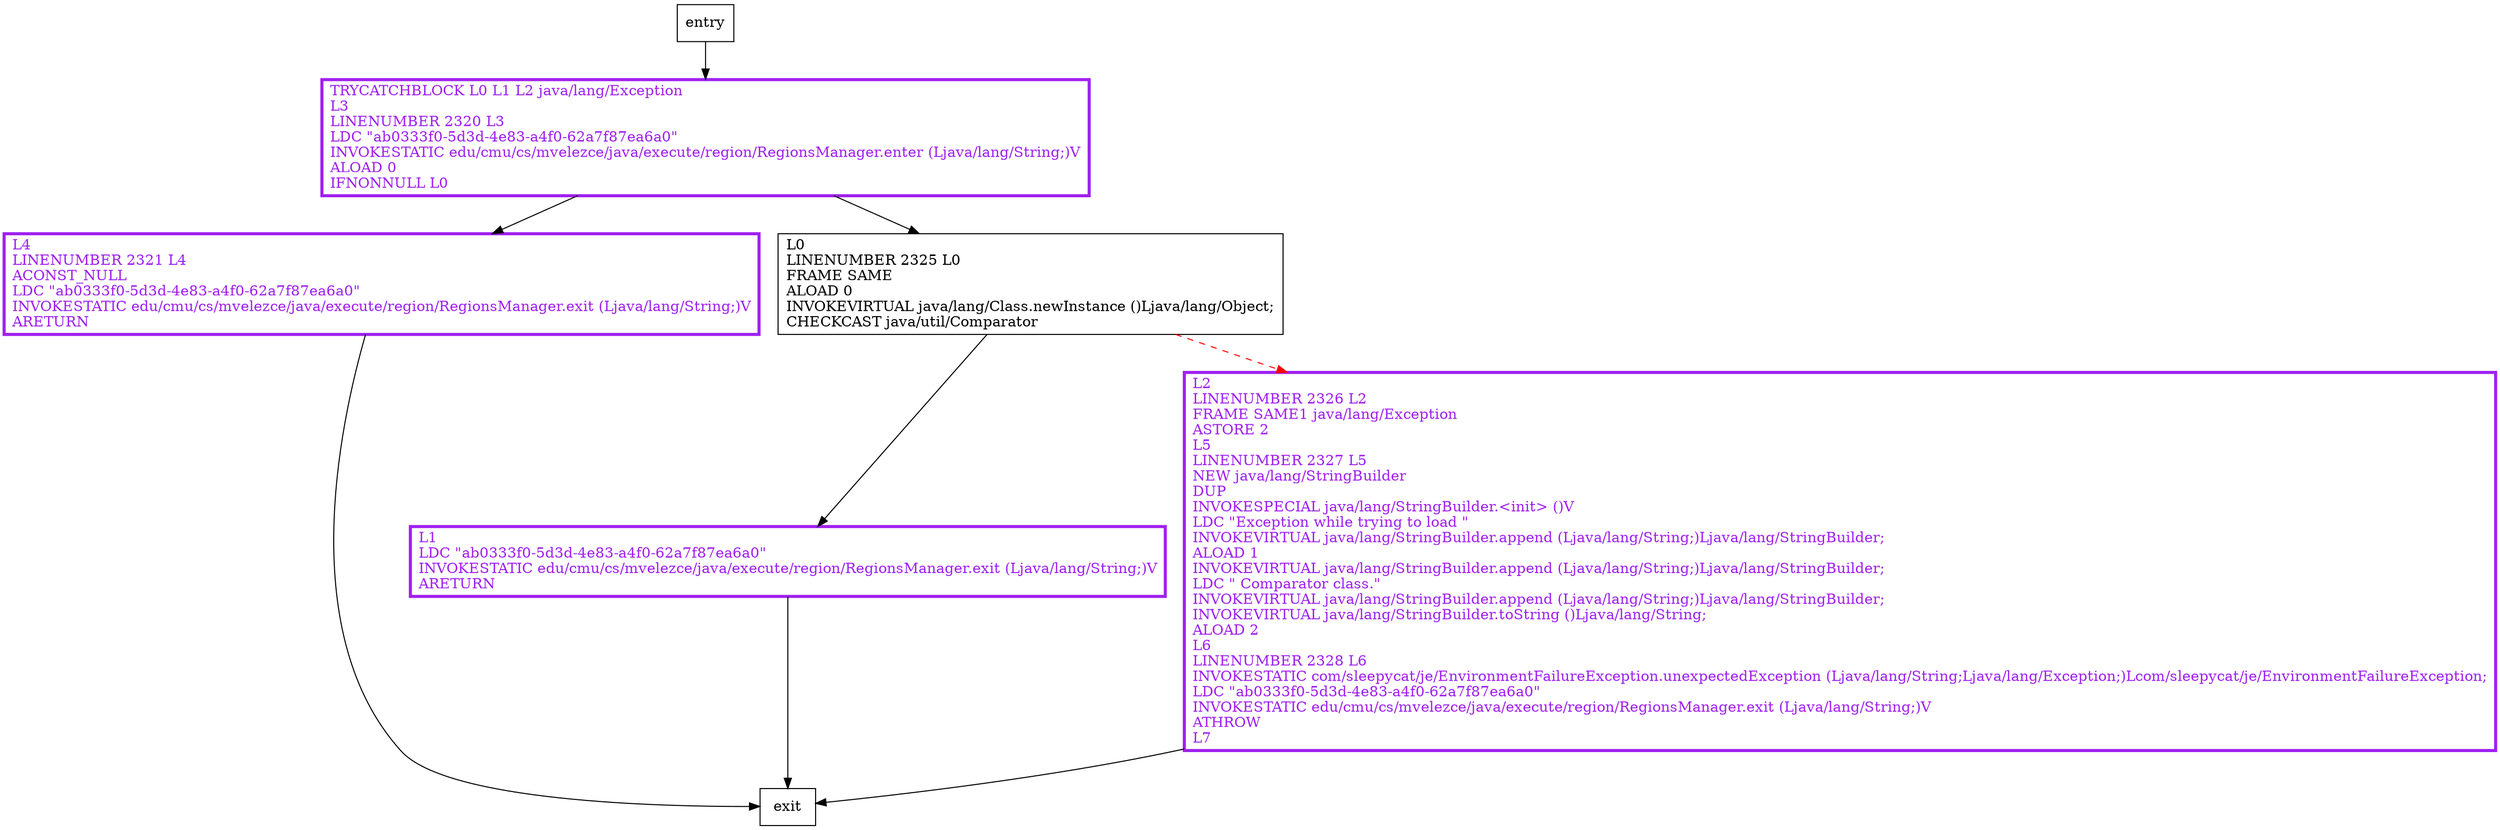 digraph instantiateComparator {
node [shape=record];
787774335 [label="L4\lLINENUMBER 2321 L4\lACONST_NULL\lLDC \"ab0333f0-5d3d-4e83-a4f0-62a7f87ea6a0\"\lINVOKESTATIC edu/cmu/cs/mvelezce/java/execute/region/RegionsManager.exit (Ljava/lang/String;)V\lARETURN\l"];
1057752329 [label="L1\lLDC \"ab0333f0-5d3d-4e83-a4f0-62a7f87ea6a0\"\lINVOKESTATIC edu/cmu/cs/mvelezce/java/execute/region/RegionsManager.exit (Ljava/lang/String;)V\lARETURN\l"];
1801586594 [label="TRYCATCHBLOCK L0 L1 L2 java/lang/Exception\lL3\lLINENUMBER 2320 L3\lLDC \"ab0333f0-5d3d-4e83-a4f0-62a7f87ea6a0\"\lINVOKESTATIC edu/cmu/cs/mvelezce/java/execute/region/RegionsManager.enter (Ljava/lang/String;)V\lALOAD 0\lIFNONNULL L0\l"];
1431316832 [label="L2\lLINENUMBER 2326 L2\lFRAME SAME1 java/lang/Exception\lASTORE 2\lL5\lLINENUMBER 2327 L5\lNEW java/lang/StringBuilder\lDUP\lINVOKESPECIAL java/lang/StringBuilder.\<init\> ()V\lLDC \"Exception while trying to load \"\lINVOKEVIRTUAL java/lang/StringBuilder.append (Ljava/lang/String;)Ljava/lang/StringBuilder;\lALOAD 1\lINVOKEVIRTUAL java/lang/StringBuilder.append (Ljava/lang/String;)Ljava/lang/StringBuilder;\lLDC \" Comparator class.\"\lINVOKEVIRTUAL java/lang/StringBuilder.append (Ljava/lang/String;)Ljava/lang/StringBuilder;\lINVOKEVIRTUAL java/lang/StringBuilder.toString ()Ljava/lang/String;\lALOAD 2\lL6\lLINENUMBER 2328 L6\lINVOKESTATIC com/sleepycat/je/EnvironmentFailureException.unexpectedException (Ljava/lang/String;Ljava/lang/Exception;)Lcom/sleepycat/je/EnvironmentFailureException;\lLDC \"ab0333f0-5d3d-4e83-a4f0-62a7f87ea6a0\"\lINVOKESTATIC edu/cmu/cs/mvelezce/java/execute/region/RegionsManager.exit (Ljava/lang/String;)V\lATHROW\lL7\l"];
31434110 [label="L0\lLINENUMBER 2325 L0\lFRAME SAME\lALOAD 0\lINVOKEVIRTUAL java/lang/Class.newInstance ()Ljava/lang/Object;\lCHECKCAST java/util/Comparator\l"];
entry;
exit;
entry -> 1801586594
787774335 -> exit
1057752329 -> exit
1801586594 -> 787774335
1801586594 -> 31434110
1431316832 -> exit
31434110 -> 1057752329
31434110 -> 1431316832 [style=dashed, color=red]
787774335[fontcolor="purple", penwidth=3, color="purple"];
1057752329[fontcolor="purple", penwidth=3, color="purple"];
1801586594[fontcolor="purple", penwidth=3, color="purple"];
1431316832[fontcolor="purple", penwidth=3, color="purple"];
}
